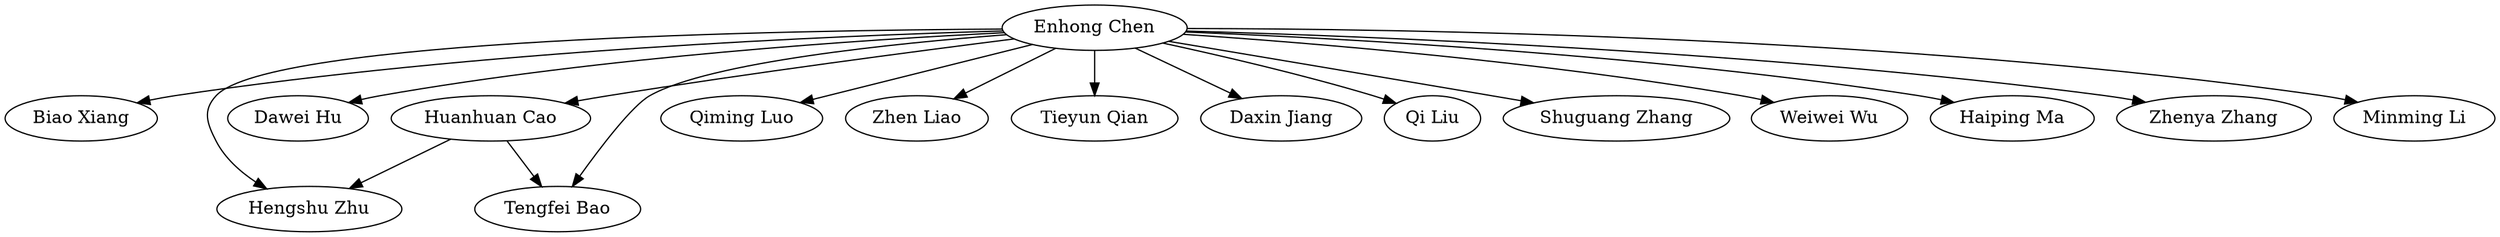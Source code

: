 strict digraph G{
"Enhong Chen" -> "Biao Xiang"
"Enhong Chen" -> "Hengshu Zhu"
"Enhong Chen" -> "Dawei Hu"
"Huanhuan Cao" -> "Tengfei Bao"
"Huanhuan Cao" -> "Hengshu Zhu"
"Enhong Chen" -> "Huanhuan Cao"
"Enhong Chen" -> "Qiming Luo"
"Enhong Chen" -> "Zhen Liao"
"Enhong Chen" -> "Tieyun Qian"
"Enhong Chen" -> "Daxin Jiang"
"Enhong Chen" -> "Qi Liu"
"Enhong Chen" -> "Shuguang Zhang"
"Enhong Chen" -> "Weiwei Wu"
"Enhong Chen" -> "Haiping Ma"
"Enhong Chen" -> "Zhenya Zhang"
"Enhong Chen" -> "Tengfei Bao"
"Enhong Chen" -> "Minming Li"
}